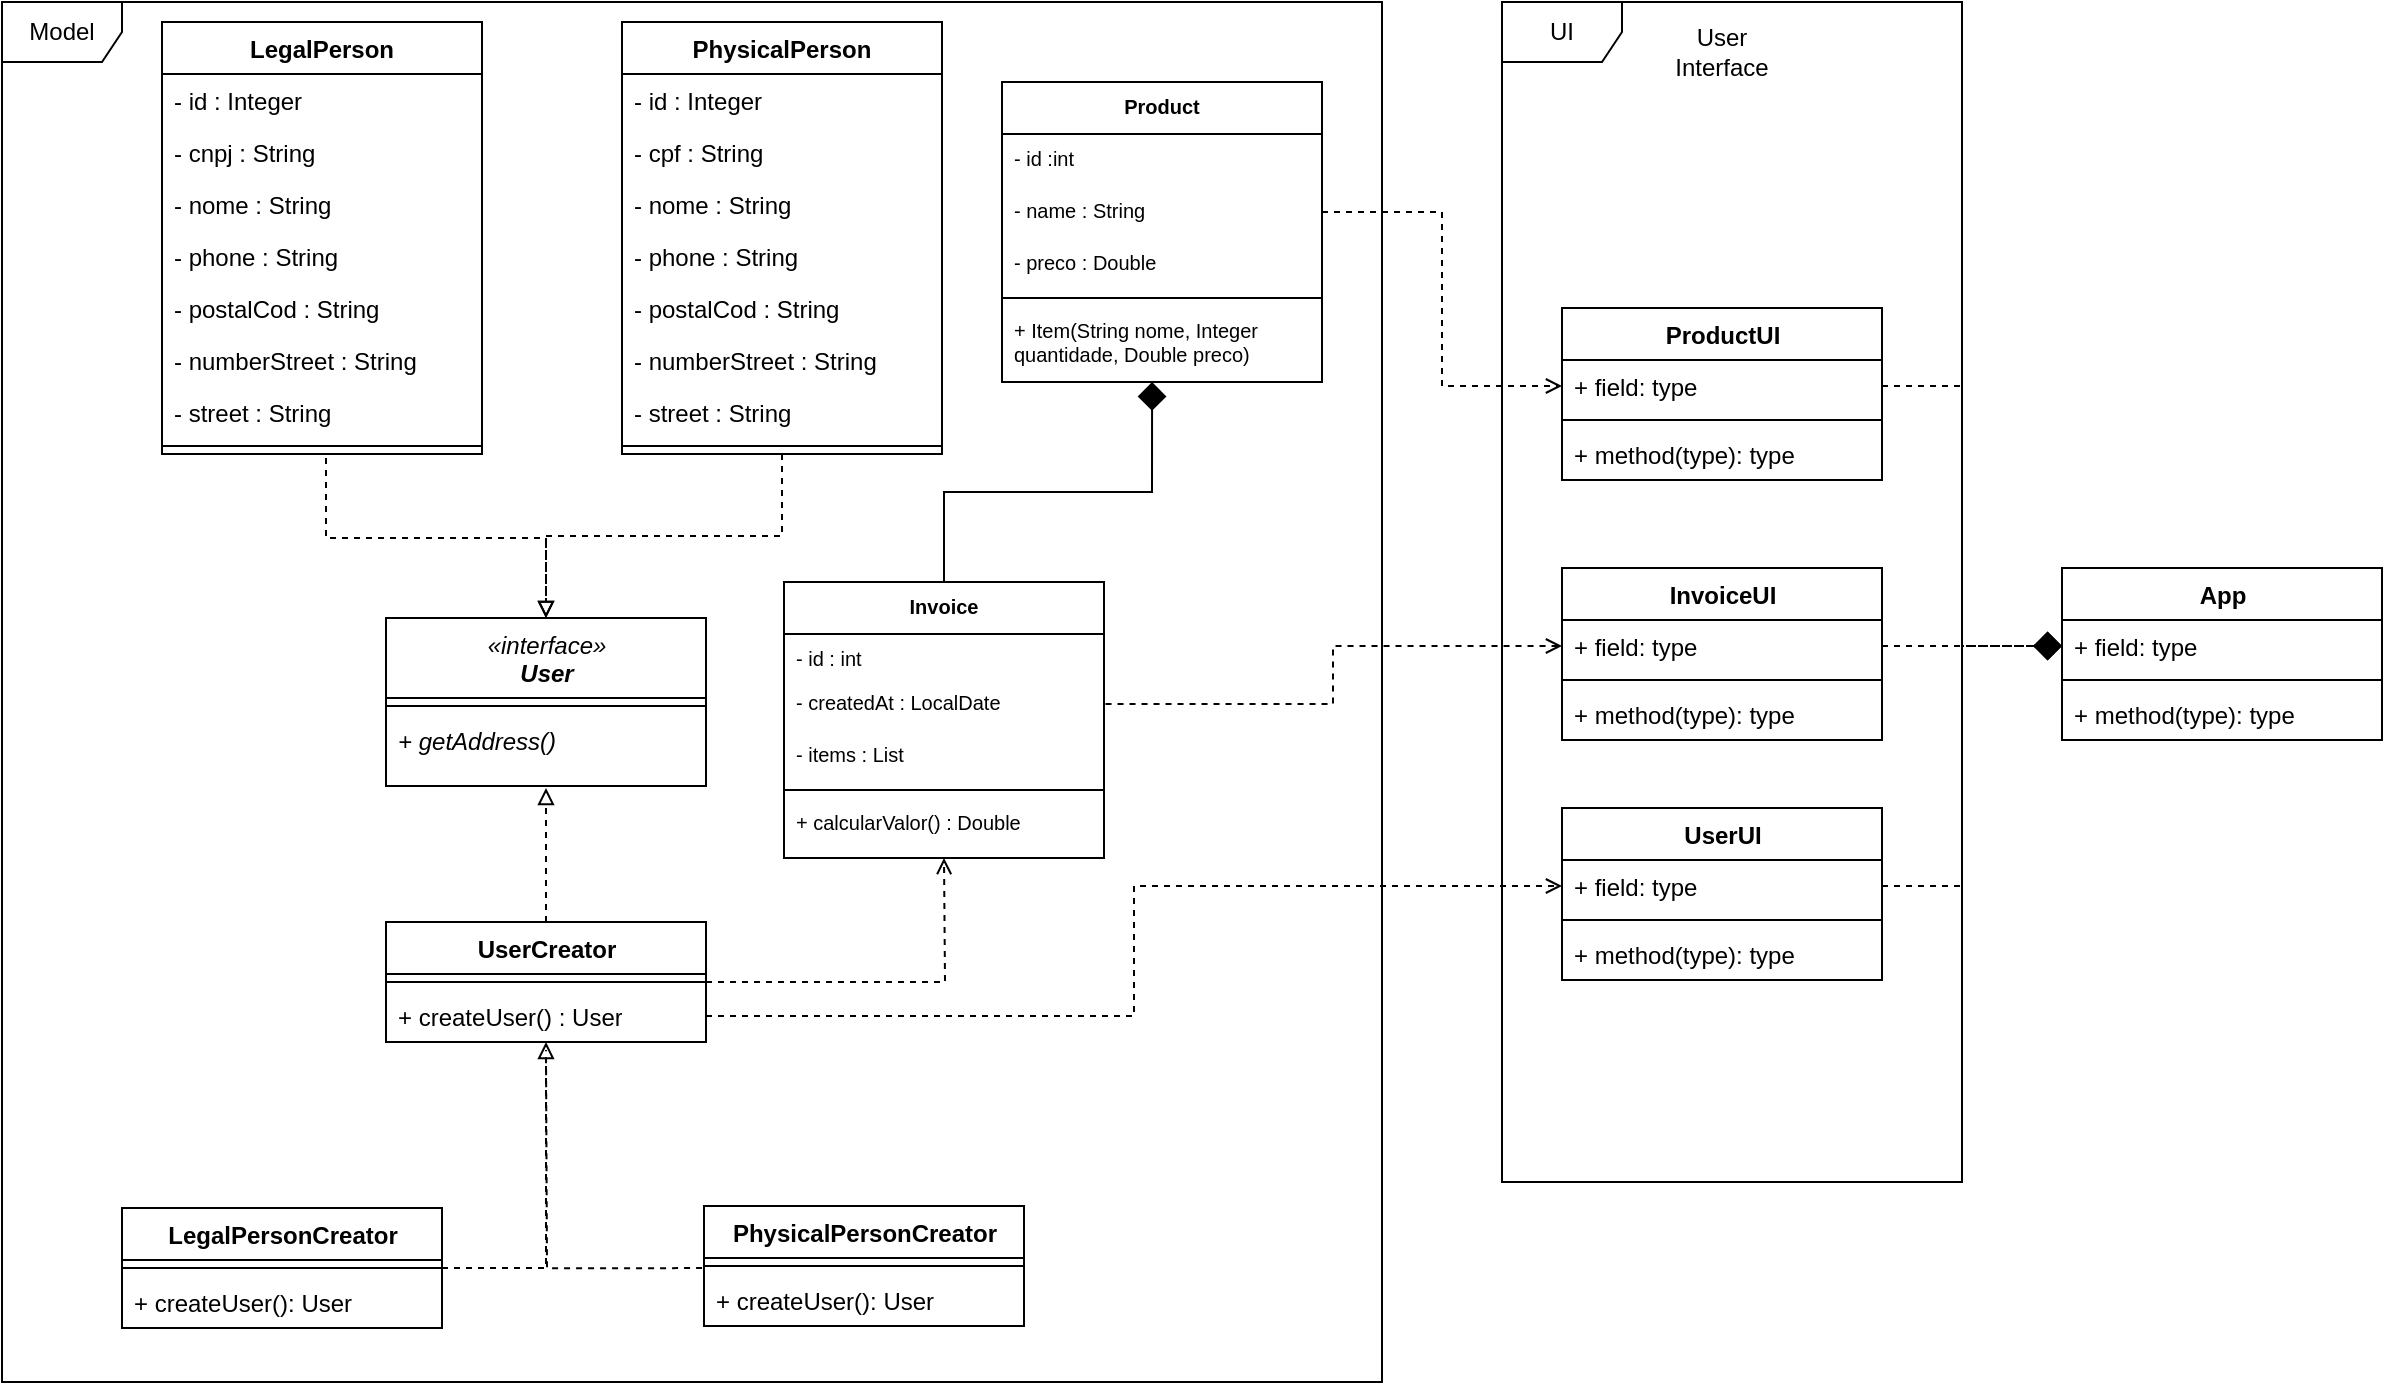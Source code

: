 <mxfile version="19.0.2" type="device"><diagram id="ZU2G8moSqEFoj9rwn2a1" name="Page-1"><mxGraphModel dx="1077" dy="769" grid="1" gridSize="10" guides="1" tooltips="1" connect="1" arrows="1" fold="1" page="1" pageScale="1" pageWidth="1300" pageHeight="800" background="none" math="0" shadow="0"><root><mxCell id="0"/><mxCell id="1" parent="0"/><mxCell id="SN49nGleQpmTphv4HalU-24" value="Model" style="shape=umlFrame;whiteSpace=wrap;html=1;" parent="1" vertex="1"><mxGeometry x="10" y="10" width="690" height="690" as="geometry"/></mxCell><mxCell id="SN49nGleQpmTphv4HalU-42" value="UI" style="shape=umlFrame;whiteSpace=wrap;html=1;" parent="1" vertex="1"><mxGeometry x="760" y="10" width="230" height="590" as="geometry"/></mxCell><mxCell id="HvH4Xnwho9G7AUDe9c8T-1" value="&lt;span style=&quot;font-weight: normal;&quot;&gt;«interface»&lt;/span&gt;&lt;br&gt;User" style="swimlane;fontStyle=3;align=center;verticalAlign=top;childLayout=stackLayout;horizontal=1;startSize=40;horizontalStack=0;resizeParent=1;resizeParentMax=0;resizeLast=0;collapsible=1;marginBottom=0;html=1;" parent="1" vertex="1"><mxGeometry x="202" y="318" width="160" height="84" as="geometry"/></mxCell><mxCell id="HvH4Xnwho9G7AUDe9c8T-3" value="" style="line;strokeWidth=1;fillColor=none;align=left;verticalAlign=middle;spacingTop=-1;spacingLeft=3;spacingRight=3;rotatable=0;labelPosition=right;points=[];portConstraint=eastwest;" parent="HvH4Xnwho9G7AUDe9c8T-1" vertex="1"><mxGeometry y="40" width="160" height="8" as="geometry"/></mxCell><mxCell id="HvH4Xnwho9G7AUDe9c8T-4" value="+ getAddress()" style="text;strokeColor=none;fillColor=none;align=left;verticalAlign=top;spacingLeft=4;spacingRight=4;overflow=hidden;rotatable=0;points=[[0,0.5],[1,0.5]];portConstraint=eastwest;whiteSpace=wrap;fontStyle=2" parent="HvH4Xnwho9G7AUDe9c8T-1" vertex="1"><mxGeometry y="48" width="160" height="36" as="geometry"/></mxCell><mxCell id="HvH4Xnwho9G7AUDe9c8T-38" value="Invoice" style="swimlane;fontStyle=1;align=center;verticalAlign=top;childLayout=stackLayout;horizontal=1;startSize=26;horizontalStack=0;resizeParent=1;resizeParentMax=0;resizeLast=0;collapsible=1;marginBottom=0;fontSize=10;html=0;" parent="1" vertex="1"><mxGeometry x="401" y="300" width="160" height="138" as="geometry"/></mxCell><mxCell id="HvH4Xnwho9G7AUDe9c8T-42" value="- id : int" style="text;strokeColor=none;fillColor=none;align=left;verticalAlign=top;spacingLeft=4;spacingRight=4;overflow=hidden;rotatable=0;points=[[0,0.5],[1,0.5]];portConstraint=eastwest;fontSize=10;html=0;" parent="HvH4Xnwho9G7AUDe9c8T-38" vertex="1"><mxGeometry y="26" width="160" height="22" as="geometry"/></mxCell><mxCell id="HvH4Xnwho9G7AUDe9c8T-39" value="- createdAt : LocalDate" style="text;strokeColor=none;fillColor=none;align=left;verticalAlign=top;spacingLeft=4;spacingRight=4;overflow=hidden;rotatable=0;points=[[0,0.5],[1,0.5]];portConstraint=eastwest;fontSize=10;html=0;" parent="HvH4Xnwho9G7AUDe9c8T-38" vertex="1"><mxGeometry y="48" width="160" height="26" as="geometry"/></mxCell><mxCell id="LwWHFF-r97YMSdncAMll-22" value="- items : List" style="text;strokeColor=none;fillColor=none;align=left;verticalAlign=top;spacingLeft=4;spacingRight=4;overflow=hidden;rotatable=0;points=[[0,0.5],[1,0.5]];portConstraint=eastwest;fontSize=10;html=0;" parent="HvH4Xnwho9G7AUDe9c8T-38" vertex="1"><mxGeometry y="74" width="160" height="26" as="geometry"/></mxCell><mxCell id="HvH4Xnwho9G7AUDe9c8T-40" value="" style="line;strokeWidth=1;fillColor=none;align=left;verticalAlign=middle;spacingTop=-1;spacingLeft=3;spacingRight=3;rotatable=0;labelPosition=right;points=[];portConstraint=eastwest;fontSize=10;html=0;" parent="HvH4Xnwho9G7AUDe9c8T-38" vertex="1"><mxGeometry y="100" width="160" height="8" as="geometry"/></mxCell><mxCell id="HvH4Xnwho9G7AUDe9c8T-41" value="+ calcularValor() : Double" style="text;strokeColor=none;fillColor=none;align=left;verticalAlign=top;spacingLeft=4;spacingRight=4;overflow=hidden;rotatable=0;points=[[0,0.5],[1,0.5]];portConstraint=eastwest;fontSize=10;html=0;" parent="HvH4Xnwho9G7AUDe9c8T-38" vertex="1"><mxGeometry y="108" width="160" height="30" as="geometry"/></mxCell><mxCell id="HvH4Xnwho9G7AUDe9c8T-45" value="Product" style="swimlane;fontStyle=1;align=center;verticalAlign=top;childLayout=stackLayout;horizontal=1;startSize=26;horizontalStack=0;resizeParent=1;resizeParentMax=0;resizeLast=0;collapsible=1;marginBottom=0;fontSize=10;html=0;" parent="1" vertex="1"><mxGeometry x="510" y="50" width="160" height="150" as="geometry"/></mxCell><mxCell id="HvH4Xnwho9G7AUDe9c8T-49" value="- id :int" style="text;strokeColor=none;fillColor=none;align=left;verticalAlign=top;spacingLeft=4;spacingRight=4;overflow=hidden;rotatable=0;points=[[0,0.5],[1,0.5]];portConstraint=eastwest;fontSize=10;html=0;" parent="HvH4Xnwho9G7AUDe9c8T-45" vertex="1"><mxGeometry y="26" width="160" height="26" as="geometry"/></mxCell><mxCell id="HvH4Xnwho9G7AUDe9c8T-50" value="- name : String" style="text;strokeColor=none;fillColor=none;align=left;verticalAlign=top;spacingLeft=4;spacingRight=4;overflow=hidden;rotatable=0;points=[[0,0.5],[1,0.5]];portConstraint=eastwest;fontSize=10;html=0;" parent="HvH4Xnwho9G7AUDe9c8T-45" vertex="1"><mxGeometry y="52" width="160" height="26" as="geometry"/></mxCell><mxCell id="HvH4Xnwho9G7AUDe9c8T-46" value="- preco : Double" style="text;strokeColor=none;fillColor=none;align=left;verticalAlign=top;spacingLeft=4;spacingRight=4;overflow=hidden;rotatable=0;points=[[0,0.5],[1,0.5]];portConstraint=eastwest;fontSize=10;html=0;" parent="HvH4Xnwho9G7AUDe9c8T-45" vertex="1"><mxGeometry y="78" width="160" height="26" as="geometry"/></mxCell><mxCell id="HvH4Xnwho9G7AUDe9c8T-47" value="" style="line;strokeWidth=1;fillColor=none;align=left;verticalAlign=middle;spacingTop=-1;spacingLeft=3;spacingRight=3;rotatable=0;labelPosition=right;points=[];portConstraint=eastwest;fontSize=10;html=0;" parent="HvH4Xnwho9G7AUDe9c8T-45" vertex="1"><mxGeometry y="104" width="160" height="8" as="geometry"/></mxCell><mxCell id="HvH4Xnwho9G7AUDe9c8T-48" value="+ Item(String nome, Integer quantidade, Double preco)" style="text;strokeColor=none;fillColor=none;align=left;verticalAlign=top;spacingLeft=4;spacingRight=4;overflow=hidden;rotatable=0;points=[[0,0.5],[1,0.5]];portConstraint=eastwest;fontSize=10;html=0;whiteSpace=wrap;" parent="HvH4Xnwho9G7AUDe9c8T-45" vertex="1"><mxGeometry y="112" width="160" height="38" as="geometry"/></mxCell><mxCell id="HvH4Xnwho9G7AUDe9c8T-53" style="edgeStyle=orthogonalEdgeStyle;rounded=0;orthogonalLoop=1;jettySize=auto;html=1;exitX=0.469;exitY=1;exitDx=0;exitDy=0;entryX=0.5;entryY=0;entryDx=0;entryDy=0;fontSize=10;startArrow=diamond;startFill=1;endArrow=none;endFill=0;startSize=12;endSize=12;exitPerimeter=0;" parent="1" source="HvH4Xnwho9G7AUDe9c8T-48" target="HvH4Xnwho9G7AUDe9c8T-38" edge="1"><mxGeometry relative="1" as="geometry"/></mxCell><mxCell id="LwWHFF-r97YMSdncAMll-15" style="edgeStyle=orthogonalEdgeStyle;rounded=0;orthogonalLoop=1;jettySize=auto;html=1;exitX=0.5;exitY=1;exitDx=0;exitDy=0;endArrow=block;endFill=0;dashed=1;" parent="1" edge="1"><mxGeometry relative="1" as="geometry"><mxPoint x="172" y="238" as="sourcePoint"/><mxPoint x="282" y="318" as="targetPoint"/><Array as="points"><mxPoint x="172" y="278"/><mxPoint x="282" y="278"/></Array></mxGeometry></mxCell><mxCell id="LwWHFF-r97YMSdncAMll-7" value="LegalPerson" style="swimlane;fontStyle=1;align=center;verticalAlign=top;childLayout=stackLayout;horizontal=1;startSize=26;horizontalStack=0;resizeParent=1;resizeParentMax=0;resizeLast=0;collapsible=1;marginBottom=0;" parent="1" vertex="1"><mxGeometry x="90" y="20" width="160" height="216" as="geometry"/></mxCell><mxCell id="HvH4Xnwho9G7AUDe9c8T-2" value="- id : Integer" style="text;strokeColor=none;fillColor=none;align=left;verticalAlign=top;spacingLeft=4;spacingRight=4;overflow=hidden;rotatable=0;points=[[0,0.5],[1,0.5]];portConstraint=eastwest;" parent="LwWHFF-r97YMSdncAMll-7" vertex="1"><mxGeometry y="26" width="160" height="26" as="geometry"/></mxCell><mxCell id="LwWHFF-r97YMSdncAMll-8" value="- cnpj : String" style="text;strokeColor=none;fillColor=none;align=left;verticalAlign=top;spacingLeft=4;spacingRight=4;overflow=hidden;rotatable=0;points=[[0,0.5],[1,0.5]];portConstraint=eastwest;" parent="LwWHFF-r97YMSdncAMll-7" vertex="1"><mxGeometry y="52" width="160" height="26" as="geometry"/></mxCell><mxCell id="HvH4Xnwho9G7AUDe9c8T-5" value="- nome : String" style="text;strokeColor=none;fillColor=none;align=left;verticalAlign=top;spacingLeft=4;spacingRight=4;overflow=hidden;rotatable=0;points=[[0,0.5],[1,0.5]];portConstraint=eastwest;" parent="LwWHFF-r97YMSdncAMll-7" vertex="1"><mxGeometry y="78" width="160" height="26" as="geometry"/></mxCell><mxCell id="LwWHFF-r97YMSdncAMll-1" value="- phone : String" style="text;strokeColor=none;fillColor=none;align=left;verticalAlign=top;spacingLeft=4;spacingRight=4;overflow=hidden;rotatable=0;points=[[0,0.5],[1,0.5]];portConstraint=eastwest;" parent="LwWHFF-r97YMSdncAMll-7" vertex="1"><mxGeometry y="104" width="160" height="26" as="geometry"/></mxCell><mxCell id="LwWHFF-r97YMSdncAMll-4" value="- postalCod : String" style="text;strokeColor=none;fillColor=none;align=left;verticalAlign=top;spacingLeft=4;spacingRight=4;overflow=hidden;rotatable=0;points=[[0,0.5],[1,0.5]];portConstraint=eastwest;" parent="LwWHFF-r97YMSdncAMll-7" vertex="1"><mxGeometry y="130" width="160" height="26" as="geometry"/></mxCell><mxCell id="LwWHFF-r97YMSdncAMll-5" value="- numberStreet : String" style="text;strokeColor=none;fillColor=none;align=left;verticalAlign=top;spacingLeft=4;spacingRight=4;overflow=hidden;rotatable=0;points=[[0,0.5],[1,0.5]];portConstraint=eastwest;" parent="LwWHFF-r97YMSdncAMll-7" vertex="1"><mxGeometry y="156" width="160" height="26" as="geometry"/></mxCell><mxCell id="LwWHFF-r97YMSdncAMll-3" value="- street : String" style="text;strokeColor=none;fillColor=none;align=left;verticalAlign=top;spacingLeft=4;spacingRight=4;overflow=hidden;rotatable=0;points=[[0,0.5],[1,0.5]];portConstraint=eastwest;" parent="LwWHFF-r97YMSdncAMll-7" vertex="1"><mxGeometry y="182" width="160" height="26" as="geometry"/></mxCell><mxCell id="LwWHFF-r97YMSdncAMll-9" value="" style="line;strokeWidth=1;fillColor=none;align=left;verticalAlign=middle;spacingTop=-1;spacingLeft=3;spacingRight=3;rotatable=0;labelPosition=right;points=[];portConstraint=eastwest;" parent="LwWHFF-r97YMSdncAMll-7" vertex="1"><mxGeometry y="208" width="160" height="8" as="geometry"/></mxCell><mxCell id="LwWHFF-r97YMSdncAMll-16" style="edgeStyle=orthogonalEdgeStyle;rounded=0;orthogonalLoop=1;jettySize=auto;html=1;exitX=0.5;exitY=1;exitDx=0;exitDy=0;entryX=0.5;entryY=0;entryDx=0;entryDy=0;endArrow=block;endFill=0;dashed=1;" parent="1" source="LwWHFF-r97YMSdncAMll-11" target="HvH4Xnwho9G7AUDe9c8T-1" edge="1"><mxGeometry relative="1" as="geometry"/></mxCell><mxCell id="LwWHFF-r97YMSdncAMll-11" value="PhysicalPerson" style="swimlane;fontStyle=1;align=center;verticalAlign=top;childLayout=stackLayout;horizontal=1;startSize=26;horizontalStack=0;resizeParent=1;resizeParentMax=0;resizeLast=0;collapsible=1;marginBottom=0;" parent="1" vertex="1"><mxGeometry x="320" y="20" width="160" height="216" as="geometry"/></mxCell><mxCell id="SN49nGleQpmTphv4HalU-51" value="- id : Integer" style="text;strokeColor=none;fillColor=none;align=left;verticalAlign=top;spacingLeft=4;spacingRight=4;overflow=hidden;rotatable=0;points=[[0,0.5],[1,0.5]];portConstraint=eastwest;" parent="LwWHFF-r97YMSdncAMll-11" vertex="1"><mxGeometry y="26" width="160" height="26" as="geometry"/></mxCell><mxCell id="LwWHFF-r97YMSdncAMll-12" value="- cpf : String" style="text;strokeColor=none;fillColor=none;align=left;verticalAlign=top;spacingLeft=4;spacingRight=4;overflow=hidden;rotatable=0;points=[[0,0.5],[1,0.5]];portConstraint=eastwest;" parent="LwWHFF-r97YMSdncAMll-11" vertex="1"><mxGeometry y="52" width="160" height="26" as="geometry"/></mxCell><mxCell id="SN49nGleQpmTphv4HalU-55" value="- nome : String" style="text;strokeColor=none;fillColor=none;align=left;verticalAlign=top;spacingLeft=4;spacingRight=4;overflow=hidden;rotatable=0;points=[[0,0.5],[1,0.5]];portConstraint=eastwest;" parent="LwWHFF-r97YMSdncAMll-11" vertex="1"><mxGeometry y="78" width="160" height="26" as="geometry"/></mxCell><mxCell id="SN49nGleQpmTphv4HalU-54" value="- phone : String" style="text;strokeColor=none;fillColor=none;align=left;verticalAlign=top;spacingLeft=4;spacingRight=4;overflow=hidden;rotatable=0;points=[[0,0.5],[1,0.5]];portConstraint=eastwest;" parent="LwWHFF-r97YMSdncAMll-11" vertex="1"><mxGeometry y="104" width="160" height="26" as="geometry"/></mxCell><mxCell id="SN49nGleQpmTphv4HalU-53" value="- postalCod : String" style="text;strokeColor=none;fillColor=none;align=left;verticalAlign=top;spacingLeft=4;spacingRight=4;overflow=hidden;rotatable=0;points=[[0,0.5],[1,0.5]];portConstraint=eastwest;" parent="LwWHFF-r97YMSdncAMll-11" vertex="1"><mxGeometry y="130" width="160" height="26" as="geometry"/></mxCell><mxCell id="SN49nGleQpmTphv4HalU-52" value="- numberStreet : String" style="text;strokeColor=none;fillColor=none;align=left;verticalAlign=top;spacingLeft=4;spacingRight=4;overflow=hidden;rotatable=0;points=[[0,0.5],[1,0.5]];portConstraint=eastwest;" parent="LwWHFF-r97YMSdncAMll-11" vertex="1"><mxGeometry y="156" width="160" height="26" as="geometry"/></mxCell><mxCell id="SN49nGleQpmTphv4HalU-56" value="- street : String" style="text;strokeColor=none;fillColor=none;align=left;verticalAlign=top;spacingLeft=4;spacingRight=4;overflow=hidden;rotatable=0;points=[[0,0.5],[1,0.5]];portConstraint=eastwest;" parent="LwWHFF-r97YMSdncAMll-11" vertex="1"><mxGeometry y="182" width="160" height="26" as="geometry"/></mxCell><mxCell id="LwWHFF-r97YMSdncAMll-13" value="" style="line;strokeWidth=1;fillColor=none;align=left;verticalAlign=middle;spacingTop=-1;spacingLeft=3;spacingRight=3;rotatable=0;labelPosition=right;points=[];portConstraint=eastwest;" parent="LwWHFF-r97YMSdncAMll-11" vertex="1"><mxGeometry y="208" width="160" height="8" as="geometry"/></mxCell><mxCell id="SN49nGleQpmTphv4HalU-23" style="edgeStyle=orthogonalEdgeStyle;rounded=0;orthogonalLoop=1;jettySize=auto;html=1;exitX=1;exitY=0.5;exitDx=0;exitDy=0;dashed=1;endArrow=open;endFill=0;" parent="1" source="SN49nGleQpmTphv4HalU-4" edge="1"><mxGeometry relative="1" as="geometry"><mxPoint x="481" y="438" as="targetPoint"/><mxPoint x="353.0" y="488" as="sourcePoint"/></mxGeometry></mxCell><mxCell id="SN49nGleQpmTphv4HalU-4" value="UserCreator" style="swimlane;fontStyle=1;align=center;verticalAlign=top;childLayout=stackLayout;horizontal=1;startSize=26;horizontalStack=0;resizeParent=1;resizeParentMax=0;resizeLast=0;collapsible=1;marginBottom=0;html=1;" parent="1" vertex="1"><mxGeometry x="202" y="470" width="160" height="60" as="geometry"/></mxCell><mxCell id="SN49nGleQpmTphv4HalU-6" value="" style="line;strokeWidth=1;fillColor=none;align=left;verticalAlign=middle;spacingTop=-1;spacingLeft=3;spacingRight=3;rotatable=0;labelPosition=right;points=[];portConstraint=eastwest;html=1;" parent="SN49nGleQpmTphv4HalU-4" vertex="1"><mxGeometry y="26" width="160" height="8" as="geometry"/></mxCell><mxCell id="SN49nGleQpmTphv4HalU-7" value="+ createUser() : User" style="text;strokeColor=none;fillColor=none;align=left;verticalAlign=top;spacingLeft=4;spacingRight=4;overflow=hidden;rotatable=0;points=[[0,0.5],[1,0.5]];portConstraint=eastwest;html=1;" parent="SN49nGleQpmTphv4HalU-4" vertex="1"><mxGeometry y="34" width="160" height="26" as="geometry"/></mxCell><mxCell id="SN49nGleQpmTphv4HalU-19" style="edgeStyle=orthogonalEdgeStyle;rounded=0;orthogonalLoop=1;jettySize=auto;html=1;exitX=1;exitY=0.5;exitDx=0;exitDy=0;dashed=1;endArrow=block;endFill=0;" parent="1" source="SN49nGleQpmTphv4HalU-9" target="SN49nGleQpmTphv4HalU-4" edge="1"><mxGeometry relative="1" as="geometry"/></mxCell><mxCell id="SN49nGleQpmTphv4HalU-9" value="LegalPersonCreator" style="swimlane;fontStyle=1;align=center;verticalAlign=top;childLayout=stackLayout;horizontal=1;startSize=26;horizontalStack=0;resizeParent=1;resizeParentMax=0;resizeLast=0;collapsible=1;marginBottom=0;html=1;" parent="1" vertex="1"><mxGeometry x="70" y="613" width="160" height="60" as="geometry"/></mxCell><mxCell id="SN49nGleQpmTphv4HalU-11" value="" style="line;strokeWidth=1;fillColor=none;align=left;verticalAlign=middle;spacingTop=-1;spacingLeft=3;spacingRight=3;rotatable=0;labelPosition=right;points=[];portConstraint=eastwest;html=1;" parent="SN49nGleQpmTphv4HalU-9" vertex="1"><mxGeometry y="26" width="160" height="8" as="geometry"/></mxCell><mxCell id="SN49nGleQpmTphv4HalU-12" value="+ createUser(): User" style="text;strokeColor=none;fillColor=none;align=left;verticalAlign=top;spacingLeft=4;spacingRight=4;overflow=hidden;rotatable=0;points=[[0,0.5],[1,0.5]];portConstraint=eastwest;html=1;" parent="SN49nGleQpmTphv4HalU-9" vertex="1"><mxGeometry y="34" width="160" height="26" as="geometry"/></mxCell><mxCell id="SN49nGleQpmTphv4HalU-20" style="edgeStyle=orthogonalEdgeStyle;rounded=0;orthogonalLoop=1;jettySize=auto;html=1;exitX=-0.006;exitY=0.632;exitDx=0;exitDy=0;dashed=1;endArrow=none;endFill=0;exitPerimeter=0;" parent="1" source="SN49nGleQpmTphv4HalU-14" edge="1"><mxGeometry relative="1" as="geometry"><mxPoint x="282" y="534" as="targetPoint"/><mxPoint x="353" y="618" as="sourcePoint"/></mxGeometry></mxCell><mxCell id="SN49nGleQpmTphv4HalU-13" value="PhysicalPersonCreator" style="swimlane;fontStyle=1;align=center;verticalAlign=top;childLayout=stackLayout;horizontal=1;startSize=26;horizontalStack=0;resizeParent=1;resizeParentMax=0;resizeLast=0;collapsible=1;marginBottom=0;html=1;" parent="1" vertex="1"><mxGeometry x="361" y="612" width="160" height="60" as="geometry"/></mxCell><mxCell id="SN49nGleQpmTphv4HalU-14" value="" style="line;strokeWidth=1;fillColor=none;align=left;verticalAlign=middle;spacingTop=-1;spacingLeft=3;spacingRight=3;rotatable=0;labelPosition=right;points=[];portConstraint=eastwest;html=1;" parent="SN49nGleQpmTphv4HalU-13" vertex="1"><mxGeometry y="26" width="160" height="8" as="geometry"/></mxCell><mxCell id="SN49nGleQpmTphv4HalU-15" value="+ createUser(): User" style="text;strokeColor=none;fillColor=none;align=left;verticalAlign=top;spacingLeft=4;spacingRight=4;overflow=hidden;rotatable=0;points=[[0,0.5],[1,0.5]];portConstraint=eastwest;html=1;" parent="SN49nGleQpmTphv4HalU-13" vertex="1"><mxGeometry y="34" width="160" height="26" as="geometry"/></mxCell><mxCell id="SN49nGleQpmTphv4HalU-18" style="edgeStyle=orthogonalEdgeStyle;rounded=0;orthogonalLoop=1;jettySize=auto;html=1;entryX=0.5;entryY=1.028;entryDx=0;entryDy=0;entryPerimeter=0;dashed=1;endArrow=block;endFill=0;exitX=0.5;exitY=0;exitDx=0;exitDy=0;" parent="1" source="SN49nGleQpmTphv4HalU-4" target="HvH4Xnwho9G7AUDe9c8T-4" edge="1"><mxGeometry relative="1" as="geometry"/></mxCell><mxCell id="SN49nGleQpmTphv4HalU-25" value="ProductUI" style="swimlane;fontStyle=1;align=center;verticalAlign=top;childLayout=stackLayout;horizontal=1;startSize=26;horizontalStack=0;resizeParent=1;resizeParentMax=0;resizeLast=0;collapsible=1;marginBottom=0;html=1;" parent="1" vertex="1"><mxGeometry x="790" y="163" width="160" height="86" as="geometry"/></mxCell><mxCell id="SN49nGleQpmTphv4HalU-26" value="+ field: type" style="text;strokeColor=none;fillColor=none;align=left;verticalAlign=top;spacingLeft=4;spacingRight=4;overflow=hidden;rotatable=0;points=[[0,0.5],[1,0.5]];portConstraint=eastwest;html=1;" parent="SN49nGleQpmTphv4HalU-25" vertex="1"><mxGeometry y="26" width="160" height="26" as="geometry"/></mxCell><mxCell id="SN49nGleQpmTphv4HalU-27" value="" style="line;strokeWidth=1;fillColor=none;align=left;verticalAlign=middle;spacingTop=-1;spacingLeft=3;spacingRight=3;rotatable=0;labelPosition=right;points=[];portConstraint=eastwest;html=1;" parent="SN49nGleQpmTphv4HalU-25" vertex="1"><mxGeometry y="52" width="160" height="8" as="geometry"/></mxCell><mxCell id="SN49nGleQpmTphv4HalU-28" value="+ method(type): type" style="text;strokeColor=none;fillColor=none;align=left;verticalAlign=top;spacingLeft=4;spacingRight=4;overflow=hidden;rotatable=0;points=[[0,0.5],[1,0.5]];portConstraint=eastwest;html=1;" parent="SN49nGleQpmTphv4HalU-25" vertex="1"><mxGeometry y="60" width="160" height="26" as="geometry"/></mxCell><mxCell id="SN49nGleQpmTphv4HalU-29" value="InvoiceUI" style="swimlane;fontStyle=1;align=center;verticalAlign=top;childLayout=stackLayout;horizontal=1;startSize=26;horizontalStack=0;resizeParent=1;resizeParentMax=0;resizeLast=0;collapsible=1;marginBottom=0;html=1;" parent="1" vertex="1"><mxGeometry x="790" y="293" width="160" height="86" as="geometry"/></mxCell><mxCell id="SN49nGleQpmTphv4HalU-30" value="+ field: type" style="text;strokeColor=none;fillColor=none;align=left;verticalAlign=top;spacingLeft=4;spacingRight=4;overflow=hidden;rotatable=0;points=[[0,0.5],[1,0.5]];portConstraint=eastwest;html=1;" parent="SN49nGleQpmTphv4HalU-29" vertex="1"><mxGeometry y="26" width="160" height="26" as="geometry"/></mxCell><mxCell id="SN49nGleQpmTphv4HalU-31" value="" style="line;strokeWidth=1;fillColor=none;align=left;verticalAlign=middle;spacingTop=-1;spacingLeft=3;spacingRight=3;rotatable=0;labelPosition=right;points=[];portConstraint=eastwest;html=1;" parent="SN49nGleQpmTphv4HalU-29" vertex="1"><mxGeometry y="52" width="160" height="8" as="geometry"/></mxCell><mxCell id="SN49nGleQpmTphv4HalU-32" value="+ method(type): type" style="text;strokeColor=none;fillColor=none;align=left;verticalAlign=top;spacingLeft=4;spacingRight=4;overflow=hidden;rotatable=0;points=[[0,0.5],[1,0.5]];portConstraint=eastwest;html=1;" parent="SN49nGleQpmTphv4HalU-29" vertex="1"><mxGeometry y="60" width="160" height="26" as="geometry"/></mxCell><mxCell id="SN49nGleQpmTphv4HalU-33" value="UserUI" style="swimlane;fontStyle=1;align=center;verticalAlign=top;childLayout=stackLayout;horizontal=1;startSize=26;horizontalStack=0;resizeParent=1;resizeParentMax=0;resizeLast=0;collapsible=1;marginBottom=0;html=1;" parent="1" vertex="1"><mxGeometry x="790" y="413" width="160" height="86" as="geometry"/></mxCell><mxCell id="SN49nGleQpmTphv4HalU-34" value="+ field: type" style="text;strokeColor=none;fillColor=none;align=left;verticalAlign=top;spacingLeft=4;spacingRight=4;overflow=hidden;rotatable=0;points=[[0,0.5],[1,0.5]];portConstraint=eastwest;html=1;" parent="SN49nGleQpmTphv4HalU-33" vertex="1"><mxGeometry y="26" width="160" height="26" as="geometry"/></mxCell><mxCell id="SN49nGleQpmTphv4HalU-35" value="" style="line;strokeWidth=1;fillColor=none;align=left;verticalAlign=middle;spacingTop=-1;spacingLeft=3;spacingRight=3;rotatable=0;labelPosition=right;points=[];portConstraint=eastwest;html=1;" parent="SN49nGleQpmTphv4HalU-33" vertex="1"><mxGeometry y="52" width="160" height="8" as="geometry"/></mxCell><mxCell id="SN49nGleQpmTphv4HalU-36" value="+ method(type): type" style="text;strokeColor=none;fillColor=none;align=left;verticalAlign=top;spacingLeft=4;spacingRight=4;overflow=hidden;rotatable=0;points=[[0,0.5],[1,0.5]];portConstraint=eastwest;html=1;" parent="SN49nGleQpmTphv4HalU-33" vertex="1"><mxGeometry y="60" width="160" height="26" as="geometry"/></mxCell><mxCell id="SN49nGleQpmTphv4HalU-37" value="App" style="swimlane;fontStyle=1;align=center;verticalAlign=top;childLayout=stackLayout;horizontal=1;startSize=26;horizontalStack=0;resizeParent=1;resizeParentMax=0;resizeLast=0;collapsible=1;marginBottom=0;html=1;" parent="1" vertex="1"><mxGeometry x="1040" y="293" width="160" height="86" as="geometry"/></mxCell><mxCell id="SN49nGleQpmTphv4HalU-38" value="+ field: type" style="text;strokeColor=none;fillColor=none;align=left;verticalAlign=top;spacingLeft=4;spacingRight=4;overflow=hidden;rotatable=0;points=[[0,0.5],[1,0.5]];portConstraint=eastwest;html=1;" parent="SN49nGleQpmTphv4HalU-37" vertex="1"><mxGeometry y="26" width="160" height="26" as="geometry"/></mxCell><mxCell id="SN49nGleQpmTphv4HalU-39" value="" style="line;strokeWidth=1;fillColor=none;align=left;verticalAlign=middle;spacingTop=-1;spacingLeft=3;spacingRight=3;rotatable=0;labelPosition=right;points=[];portConstraint=eastwest;html=1;" parent="SN49nGleQpmTphv4HalU-37" vertex="1"><mxGeometry y="52" width="160" height="8" as="geometry"/></mxCell><mxCell id="SN49nGleQpmTphv4HalU-40" value="+ method(type): type" style="text;strokeColor=none;fillColor=none;align=left;verticalAlign=top;spacingLeft=4;spacingRight=4;overflow=hidden;rotatable=0;points=[[0,0.5],[1,0.5]];portConstraint=eastwest;html=1;" parent="SN49nGleQpmTphv4HalU-37" vertex="1"><mxGeometry y="60" width="160" height="26" as="geometry"/></mxCell><mxCell id="SN49nGleQpmTphv4HalU-43" style="edgeStyle=orthogonalEdgeStyle;rounded=0;orthogonalLoop=1;jettySize=auto;html=1;exitX=1;exitY=0.5;exitDx=0;exitDy=0;entryX=0;entryY=0.5;entryDx=0;entryDy=0;dashed=1;endArrow=open;endFill=0;startArrow=none;startFill=0;" parent="1" source="HvH4Xnwho9G7AUDe9c8T-50" target="SN49nGleQpmTphv4HalU-26" edge="1"><mxGeometry relative="1" as="geometry"/></mxCell><mxCell id="SN49nGleQpmTphv4HalU-45" style="edgeStyle=orthogonalEdgeStyle;rounded=0;orthogonalLoop=1;jettySize=auto;html=1;exitX=0;exitY=0.5;exitDx=0;exitDy=0;entryX=1;entryY=0.5;entryDx=0;entryDy=0;dashed=1;startArrow=open;startFill=0;endArrow=none;endFill=0;" parent="1" source="SN49nGleQpmTphv4HalU-30" target="HvH4Xnwho9G7AUDe9c8T-39" edge="1"><mxGeometry relative="1" as="geometry"/></mxCell><mxCell id="SN49nGleQpmTphv4HalU-46" style="edgeStyle=orthogonalEdgeStyle;rounded=0;orthogonalLoop=1;jettySize=auto;html=1;exitX=1;exitY=0.5;exitDx=0;exitDy=0;entryX=0;entryY=0.5;entryDx=0;entryDy=0;dashed=1;startArrow=none;startFill=0;endArrow=open;endFill=0;" parent="1" source="SN49nGleQpmTphv4HalU-7" target="SN49nGleQpmTphv4HalU-34" edge="1"><mxGeometry relative="1" as="geometry"/></mxCell><mxCell id="SN49nGleQpmTphv4HalU-47" style="edgeStyle=orthogonalEdgeStyle;rounded=0;orthogonalLoop=1;jettySize=auto;html=1;exitX=1;exitY=0.5;exitDx=0;exitDy=0;entryX=0;entryY=0.5;entryDx=0;entryDy=0;dashed=1;startArrow=none;startFill=0;endArrow=diamond;endFill=1;endSize=12;startSize=12;" parent="1" source="SN49nGleQpmTphv4HalU-26" target="SN49nGleQpmTphv4HalU-38" edge="1"><mxGeometry relative="1" as="geometry"/></mxCell><mxCell id="SN49nGleQpmTphv4HalU-48" style="edgeStyle=orthogonalEdgeStyle;rounded=0;orthogonalLoop=1;jettySize=auto;html=1;exitX=1;exitY=0.5;exitDx=0;exitDy=0;dashed=1;startArrow=none;startFill=0;endArrow=diamond;endFill=1;endSize=12;startSize=12;entryX=0;entryY=0.5;entryDx=0;entryDy=0;" parent="1" source="SN49nGleQpmTphv4HalU-30" target="SN49nGleQpmTphv4HalU-38" edge="1"><mxGeometry relative="1" as="geometry"><mxPoint x="1040" y="320" as="targetPoint"/></mxGeometry></mxCell><mxCell id="SN49nGleQpmTphv4HalU-49" style="edgeStyle=orthogonalEdgeStyle;rounded=0;orthogonalLoop=1;jettySize=auto;html=1;exitX=1;exitY=0.5;exitDx=0;exitDy=0;entryX=0;entryY=0.5;entryDx=0;entryDy=0;dashed=1;startArrow=none;startFill=0;endArrow=diamondThin;endFill=1;endSize=12;startSize=12;" parent="1" source="SN49nGleQpmTphv4HalU-34" target="SN49nGleQpmTphv4HalU-38" edge="1"><mxGeometry relative="1" as="geometry"/></mxCell><mxCell id="SN49nGleQpmTphv4HalU-50" value="User Interface" style="text;html=1;strokeColor=none;fillColor=none;align=center;verticalAlign=middle;whiteSpace=wrap;rounded=0;" parent="1" vertex="1"><mxGeometry x="840" y="20" width="60" height="30" as="geometry"/></mxCell></root></mxGraphModel></diagram></mxfile>